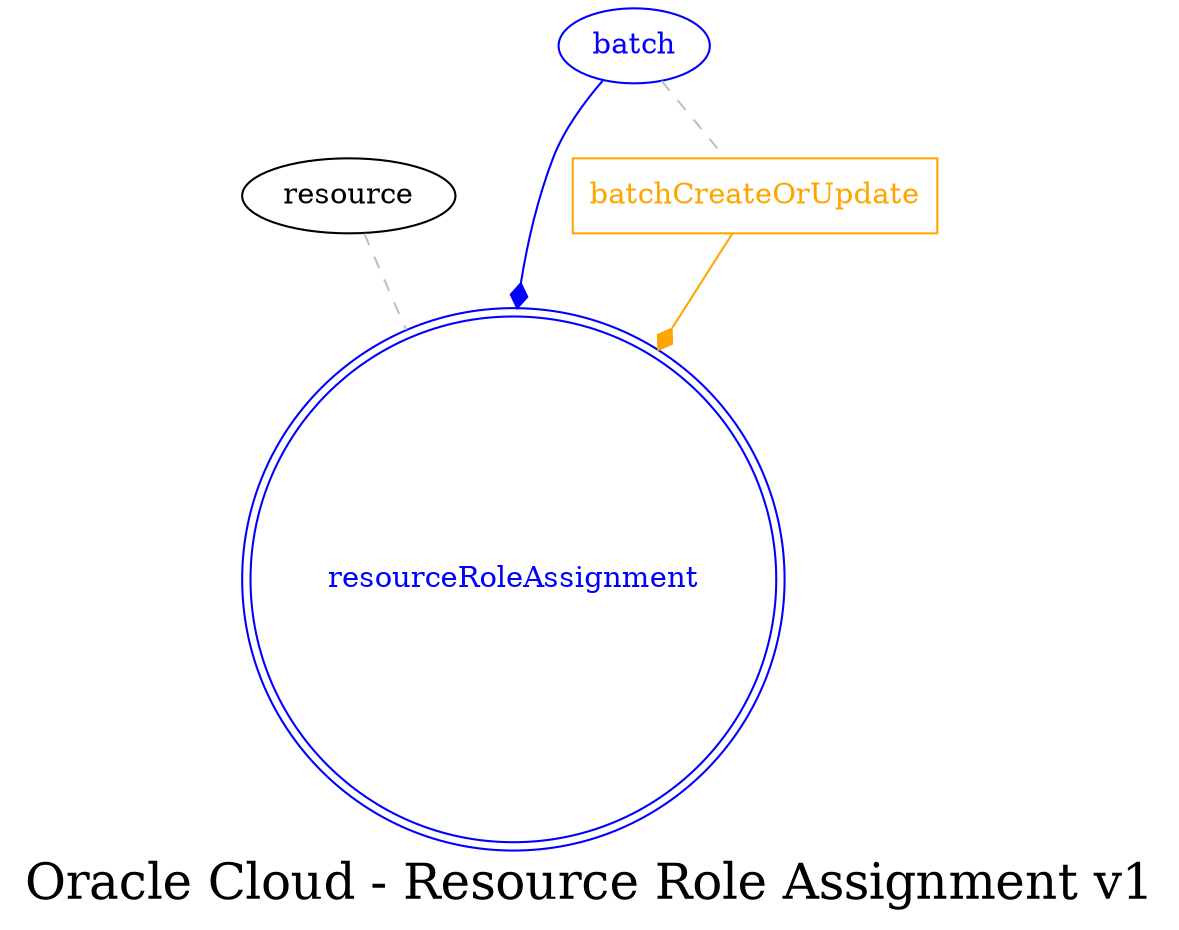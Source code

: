 digraph LexiconGraph {
graph[label="Oracle Cloud - Resource Role Assignment v1", fontsize=24]
splines=true
"resourceRoleAssignment" [color=blue, fontcolor=blue, shape=doublecircle]
"resource" -> "resourceRoleAssignment" [color=grey, fontcolor=grey, arrowhead=none, arrowtail=none, style=dashed]
"batchCreateOrUpdate" [color=orange, fontcolor=orange, shape=box]
"batchCreateOrUpdate" -> "resourceRoleAssignment" [color=orange, fontcolor=orange, arrowhead=diamond, arrowtail=none]
"batch" -> "batchCreateOrUpdate" [color=grey, fontcolor=grey, arrowhead=none, arrowtail=none, style=dashed]
"batch" -> "resourceRoleAssignment" [color=blue, fontcolor=blue, arrowhead=diamond, arrowtail=none]
"batch" [color=blue, fontcolor=blue, shape=ellipse]
}
